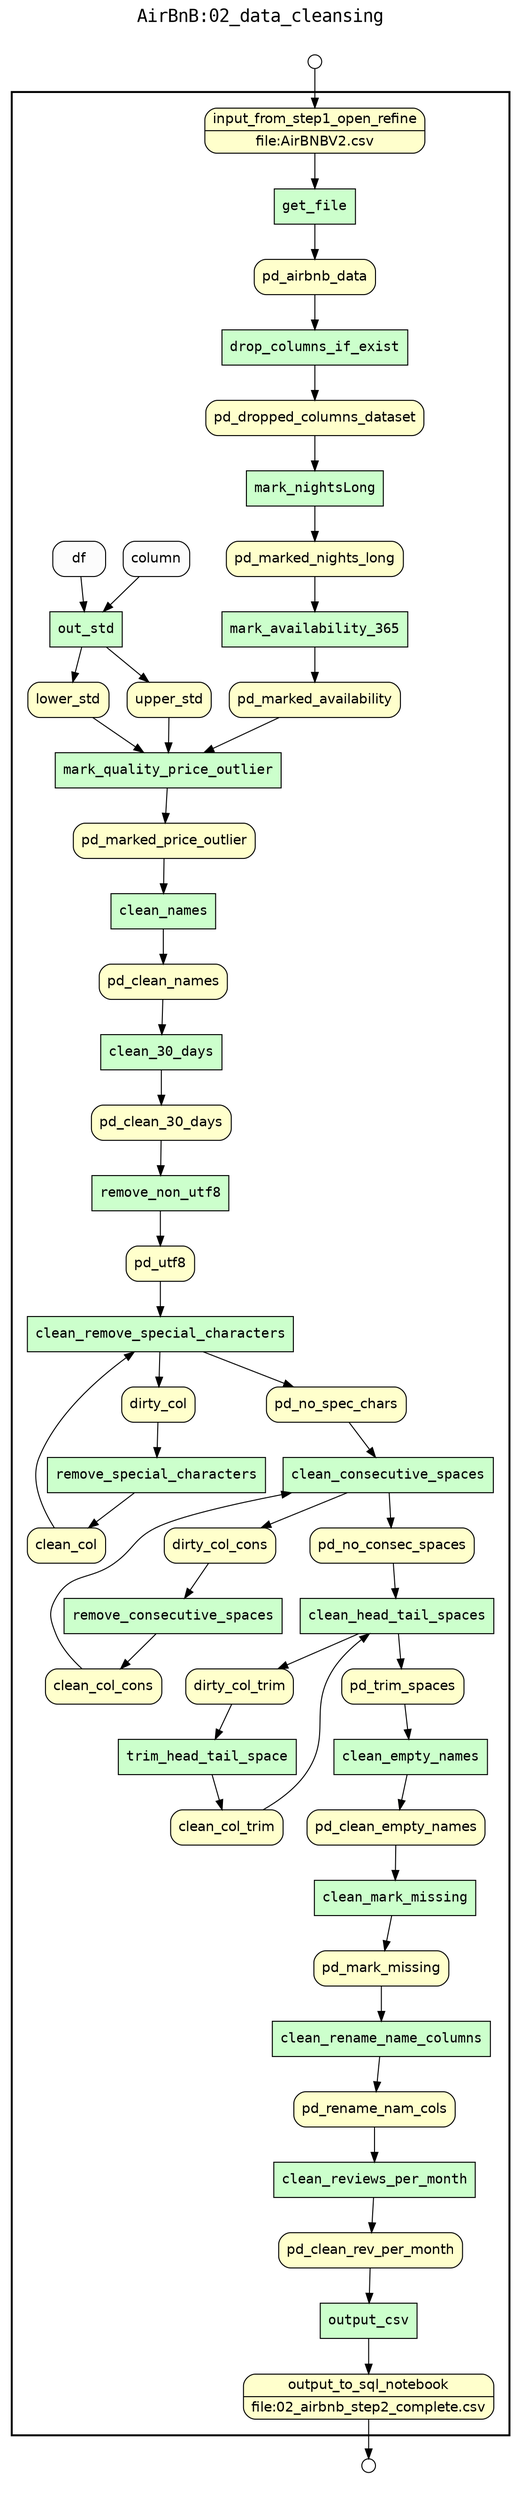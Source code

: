 digraph Workflow {
rankdir=TB
fontname=Courier; fontsize=18; labelloc=t
label="AirBnB:02_data_cleansing"
subgraph cluster_workflow_box_outer { label=""; color=black; penwidth=2
subgraph cluster_workflow_box_inner { label=""; color=white
node[shape=box style=filled fillcolor="#CCFFCC" peripheries=1 fontname=Courier]
get_file
drop_columns_if_exist
mark_nightsLong
mark_availability_365
out_std
mark_quality_price_outlier
clean_names
clean_30_days
remove_non_utf8
remove_special_characters
clean_remove_special_characters
remove_consecutive_spaces
clean_consecutive_spaces
trim_head_tail_space
clean_head_tail_spaces
clean_empty_names
clean_mark_missing
clean_rename_name_columns
clean_reviews_per_month
output_csv
node[shape=box style="rounded,filled" fillcolor="#FFFFCC" peripheries=1 fontname=Helvetica]
output_to_sql_notebook [shape=record rankdir=LR label="{<f0> output_to_sql_notebook |<f1> file\:02_airbnb_step2_complete.csv}"];
input_from_step1_open_refine [shape=record rankdir=LR label="{<f0> input_from_step1_open_refine |<f1> file\:AirBNBV2.csv}"];
pd_airbnb_data
pd_dropped_columns_dataset
pd_marked_nights_long
pd_marked_availability
upper_std
lower_std
pd_marked_price_outlier
pd_clean_names
pd_clean_30_days
dirty_col
pd_utf8
clean_col
dirty_col_cons
pd_no_spec_chars
clean_col_cons
dirty_col_trim
pd_no_consec_spaces
clean_col_trim
pd_trim_spaces
pd_clean_empty_names
pd_mark_missing
pd_rename_nam_cols
pd_clean_rev_per_month
node[shape=box style="rounded,filled" fillcolor="#FCFCFC" peripheries=1 fontname=Helvetica]
get_file -> pd_airbnb_data
input_from_step1_open_refine -> get_file
drop_columns_if_exist -> pd_dropped_columns_dataset
pd_airbnb_data -> drop_columns_if_exist
mark_nightsLong -> pd_marked_nights_long
pd_dropped_columns_dataset -> mark_nightsLong
mark_availability_365 -> pd_marked_availability
pd_marked_nights_long -> mark_availability_365
out_std -> upper_std
out_std -> lower_std
df -> out_std
column -> out_std
mark_quality_price_outlier -> pd_marked_price_outlier
pd_marked_availability -> mark_quality_price_outlier
upper_std -> mark_quality_price_outlier
lower_std -> mark_quality_price_outlier
clean_names -> pd_clean_names
pd_marked_price_outlier -> clean_names
clean_30_days -> pd_clean_30_days
pd_clean_names -> clean_30_days
remove_non_utf8 -> pd_utf8
pd_clean_30_days -> remove_non_utf8
remove_special_characters -> clean_col
dirty_col -> remove_special_characters
clean_remove_special_characters -> dirty_col
clean_remove_special_characters -> pd_no_spec_chars
pd_utf8 -> clean_remove_special_characters
clean_col -> clean_remove_special_characters
remove_consecutive_spaces -> clean_col_cons
dirty_col_cons -> remove_consecutive_spaces
clean_consecutive_spaces -> pd_no_consec_spaces
clean_consecutive_spaces -> dirty_col_cons
pd_no_spec_chars -> clean_consecutive_spaces
clean_col_cons -> clean_consecutive_spaces
trim_head_tail_space -> clean_col_trim
dirty_col_trim -> trim_head_tail_space
clean_head_tail_spaces -> pd_trim_spaces
clean_head_tail_spaces -> dirty_col_trim
pd_no_consec_spaces -> clean_head_tail_spaces
clean_col_trim -> clean_head_tail_spaces
clean_empty_names -> pd_clean_empty_names
pd_trim_spaces -> clean_empty_names
clean_mark_missing -> pd_mark_missing
pd_clean_empty_names -> clean_mark_missing
clean_rename_name_columns -> pd_rename_nam_cols
pd_mark_missing -> clean_rename_name_columns
clean_reviews_per_month -> pd_clean_rev_per_month
pd_rename_nam_cols -> clean_reviews_per_month
output_csv -> output_to_sql_notebook
pd_clean_rev_per_month -> output_csv
}}
subgraph cluster_input_ports_group_outer { label=""; color=white
subgraph cluster_input_ports_group_inner { label=""; color=white
node[shape=circle style="rounded,filled" fillcolor="#FFFFFF" peripheries=1 fontname=Helvetica width=0.2]
input_from_step1_open_refine_input_port [label=""]
}}
subgraph cluster_output_ports_group_outer { label=""; color=white
subgraph cluster_output_ports_group_inner { label=""; color=white
node[shape=circle style="rounded,filled" fillcolor="#FFFFFF" peripheries=1 fontname=Helvetica width=0.2]
output_to_sql_notebook_output_port [label=""]
}}
input_from_step1_open_refine_input_port -> input_from_step1_open_refine
output_to_sql_notebook -> output_to_sql_notebook_output_port
}
